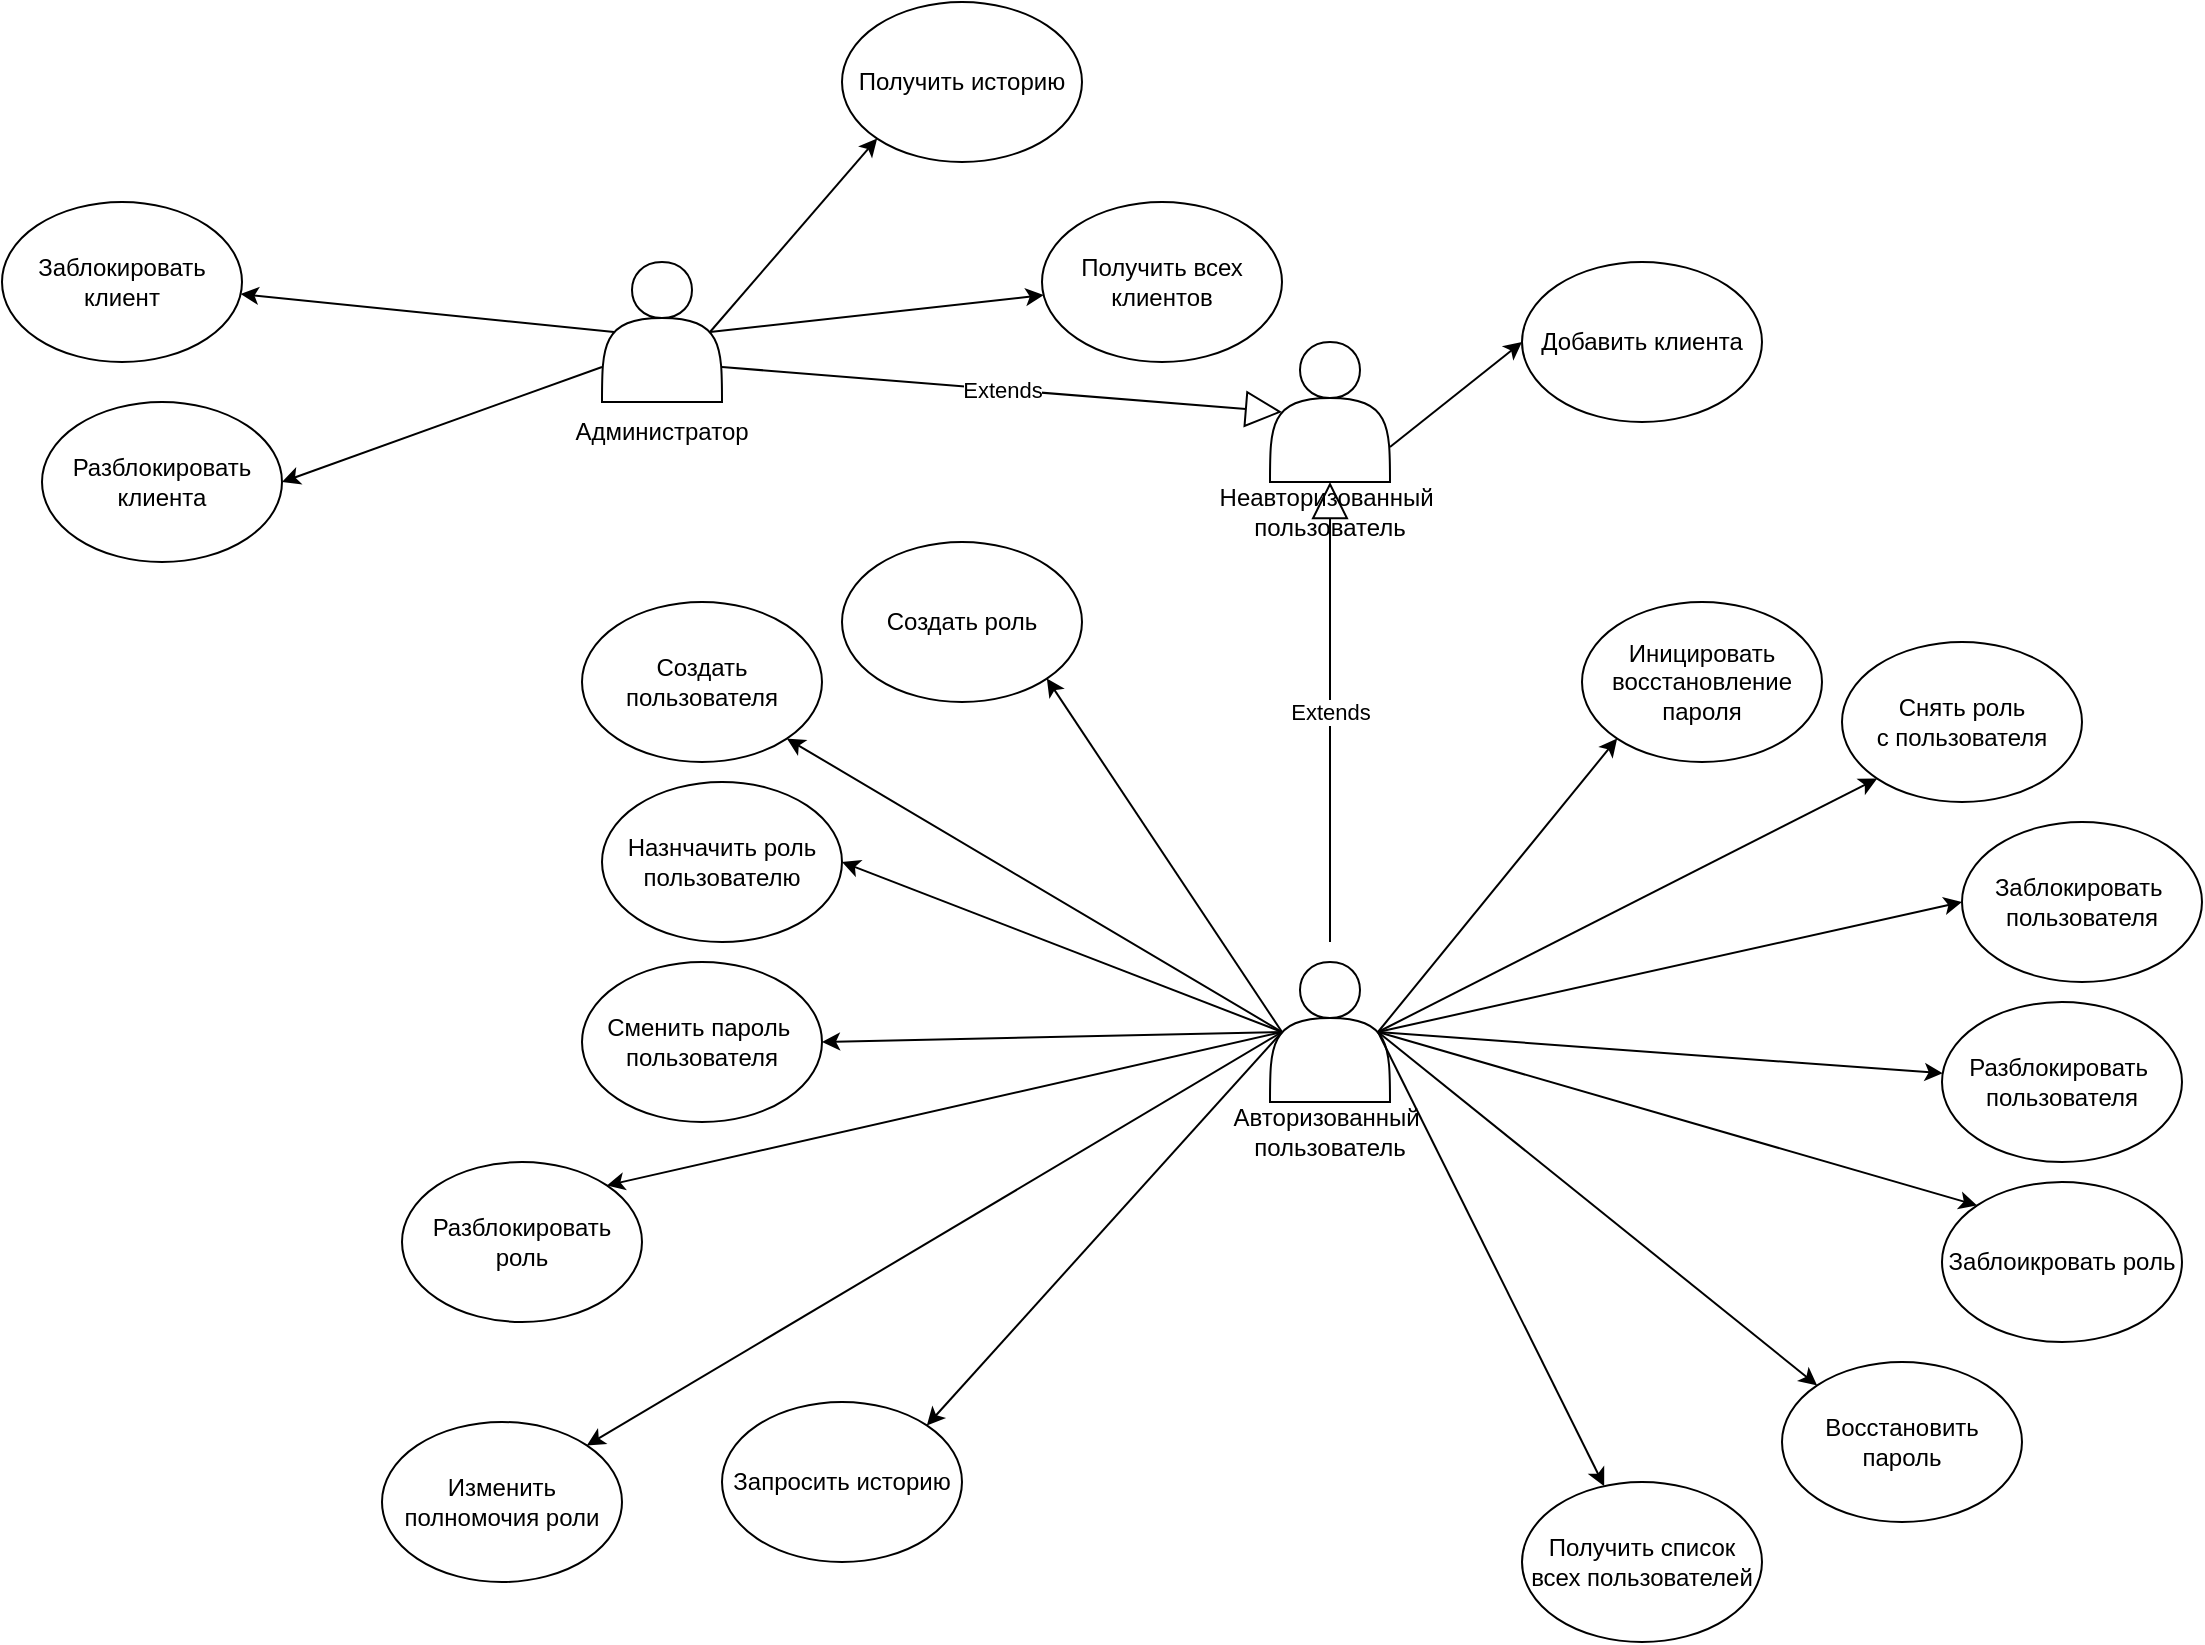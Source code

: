 <mxfile version="20.2.3" type="device"><diagram id="CgmT2SbUubzmUsb7V9Xf" name="Страница 1"><mxGraphModel dx="1865" dy="1818" grid="1" gridSize="10" guides="1" tooltips="1" connect="1" arrows="1" fold="1" page="1" pageScale="1" pageWidth="827" pageHeight="1169" math="0" shadow="0"><root><mxCell id="0"/><mxCell id="1" parent="0"/><mxCell id="aWi71FqHTcFQ67neki4C-1" value="Авторизованный&amp;nbsp;&lt;br&gt;пользователь" style="shape=actor;whiteSpace=wrap;html=1;spacingBottom=-100;" parent="1" vertex="1"><mxGeometry x="384" y="230" width="60" height="70" as="geometry"/></mxCell><mxCell id="aWi71FqHTcFQ67neki4C-2" value="Создать роль" style="ellipse;whiteSpace=wrap;html=1;" parent="1" vertex="1"><mxGeometry x="170" y="20" width="120" height="80" as="geometry"/></mxCell><mxCell id="aWi71FqHTcFQ67neki4C-3" value="" style="endArrow=classic;html=1;rounded=0;exitX=0.1;exitY=0.5;exitDx=0;exitDy=0;exitPerimeter=0;entryX=1;entryY=1;entryDx=0;entryDy=0;" parent="1" source="aWi71FqHTcFQ67neki4C-1" target="aWi71FqHTcFQ67neki4C-2" edge="1"><mxGeometry width="50" height="50" relative="1" as="geometry"><mxPoint x="300" y="330" as="sourcePoint"/><mxPoint x="350" y="280" as="targetPoint"/></mxGeometry></mxCell><mxCell id="aWi71FqHTcFQ67neki4C-4" value="Создать пользователя" style="ellipse;whiteSpace=wrap;html=1;" parent="1" vertex="1"><mxGeometry x="40" y="50" width="120" height="80" as="geometry"/></mxCell><mxCell id="aWi71FqHTcFQ67neki4C-5" value="" style="endArrow=classic;html=1;rounded=0;exitX=0.1;exitY=0.5;exitDx=0;exitDy=0;exitPerimeter=0;entryX=1;entryY=1;entryDx=0;entryDy=0;" parent="1" source="aWi71FqHTcFQ67neki4C-1" target="aWi71FqHTcFQ67neki4C-4" edge="1"><mxGeometry width="50" height="50" relative="1" as="geometry"><mxPoint x="240" y="390" as="sourcePoint"/><mxPoint x="290" y="340" as="targetPoint"/></mxGeometry></mxCell><mxCell id="aWi71FqHTcFQ67neki4C-6" value="Назнчачить роль&lt;br&gt;пользователю" style="ellipse;whiteSpace=wrap;html=1;" parent="1" vertex="1"><mxGeometry x="50" y="140" width="120" height="80" as="geometry"/></mxCell><mxCell id="aWi71FqHTcFQ67neki4C-7" value="" style="endArrow=classic;html=1;rounded=0;exitX=0.1;exitY=0.5;exitDx=0;exitDy=0;exitPerimeter=0;entryX=1;entryY=0.5;entryDx=0;entryDy=0;" parent="1" source="aWi71FqHTcFQ67neki4C-1" target="aWi71FqHTcFQ67neki4C-6" edge="1"><mxGeometry width="50" height="50" relative="1" as="geometry"><mxPoint x="240" y="380" as="sourcePoint"/><mxPoint x="290" y="330" as="targetPoint"/></mxGeometry></mxCell><mxCell id="aWi71FqHTcFQ67neki4C-8" value="Сменить пароль&amp;nbsp;&lt;br&gt;пользователя" style="ellipse;whiteSpace=wrap;html=1;" parent="1" vertex="1"><mxGeometry x="40" y="230" width="120" height="80" as="geometry"/></mxCell><mxCell id="aWi71FqHTcFQ67neki4C-10" value="" style="endArrow=classic;html=1;rounded=0;exitX=0.1;exitY=0.5;exitDx=0;exitDy=0;exitPerimeter=0;entryX=1;entryY=0.5;entryDx=0;entryDy=0;" parent="1" source="aWi71FqHTcFQ67neki4C-1" target="aWi71FqHTcFQ67neki4C-8" edge="1"><mxGeometry width="50" height="50" relative="1" as="geometry"><mxPoint x="380" y="420" as="sourcePoint"/><mxPoint x="430" y="370" as="targetPoint"/></mxGeometry></mxCell><mxCell id="aWi71FqHTcFQ67neki4C-11" value="Заблокировать&amp;nbsp;&lt;br&gt;пользователя" style="ellipse;whiteSpace=wrap;html=1;" parent="1" vertex="1"><mxGeometry x="730" y="160" width="120" height="80" as="geometry"/></mxCell><mxCell id="aWi71FqHTcFQ67neki4C-12" value="" style="endArrow=classic;html=1;rounded=0;exitX=0.9;exitY=0.5;exitDx=0;exitDy=0;exitPerimeter=0;entryX=0;entryY=0.5;entryDx=0;entryDy=0;" parent="1" source="aWi71FqHTcFQ67neki4C-1" target="aWi71FqHTcFQ67neki4C-11" edge="1"><mxGeometry width="50" height="50" relative="1" as="geometry"><mxPoint x="470" y="350" as="sourcePoint"/><mxPoint x="520" y="300" as="targetPoint"/></mxGeometry></mxCell><mxCell id="aWi71FqHTcFQ67neki4C-13" value="Разблокировать&amp;nbsp;&lt;br&gt;пользователя" style="ellipse;whiteSpace=wrap;html=1;" parent="1" vertex="1"><mxGeometry x="720" y="250" width="120" height="80" as="geometry"/></mxCell><mxCell id="aWi71FqHTcFQ67neki4C-14" value="" style="endArrow=classic;html=1;rounded=0;exitX=0.9;exitY=0.5;exitDx=0;exitDy=0;exitPerimeter=0;" parent="1" source="aWi71FqHTcFQ67neki4C-1" target="aWi71FqHTcFQ67neki4C-13" edge="1"><mxGeometry width="50" height="50" relative="1" as="geometry"><mxPoint x="240" y="360" as="sourcePoint"/><mxPoint x="290" y="310" as="targetPoint"/></mxGeometry></mxCell><mxCell id="aWi71FqHTcFQ67neki4C-15" value="Снять роль&lt;br&gt;с пользователя" style="ellipse;whiteSpace=wrap;html=1;" parent="1" vertex="1"><mxGeometry x="670" y="70" width="120" height="80" as="geometry"/></mxCell><mxCell id="aWi71FqHTcFQ67neki4C-16" value="" style="endArrow=classic;html=1;rounded=0;exitX=0.9;exitY=0.5;exitDx=0;exitDy=0;exitPerimeter=0;entryX=0;entryY=1;entryDx=0;entryDy=0;" parent="1" source="aWi71FqHTcFQ67neki4C-1" target="aWi71FqHTcFQ67neki4C-15" edge="1"><mxGeometry width="50" height="50" relative="1" as="geometry"><mxPoint x="240" y="350" as="sourcePoint"/><mxPoint x="290" y="300" as="targetPoint"/></mxGeometry></mxCell><mxCell id="Vup_uyXBxGM5TNHhJuDx-2" value="Неавторизованный&amp;nbsp;&lt;br&gt;пользователь" style="shape=actor;whiteSpace=wrap;html=1;spacingBottom=-100;" parent="1" vertex="1"><mxGeometry x="384" y="-80" width="60" height="70" as="geometry"/></mxCell><mxCell id="Vup_uyXBxGM5TNHhJuDx-3" value="Добавить клиента" style="ellipse;whiteSpace=wrap;html=1;" parent="1" vertex="1"><mxGeometry x="510" y="-120" width="120" height="80" as="geometry"/></mxCell><mxCell id="Vup_uyXBxGM5TNHhJuDx-4" value="Extends" style="endArrow=block;endSize=16;endFill=0;html=1;rounded=0;entryX=0.5;entryY=1;entryDx=0;entryDy=0;" parent="1" target="Vup_uyXBxGM5TNHhJuDx-2" edge="1"><mxGeometry width="160" relative="1" as="geometry"><mxPoint x="414" y="220" as="sourcePoint"/><mxPoint x="414" y="70" as="targetPoint"/></mxGeometry></mxCell><mxCell id="Vup_uyXBxGM5TNHhJuDx-5" value="" style="endArrow=classic;html=1;rounded=0;exitX=1;exitY=0.75;exitDx=0;exitDy=0;entryX=0;entryY=0.5;entryDx=0;entryDy=0;" parent="1" source="Vup_uyXBxGM5TNHhJuDx-2" target="Vup_uyXBxGM5TNHhJuDx-3" edge="1"><mxGeometry width="50" height="50" relative="1" as="geometry"><mxPoint x="560" y="150" as="sourcePoint"/><mxPoint x="610" y="100" as="targetPoint"/></mxGeometry></mxCell><mxCell id="Vup_uyXBxGM5TNHhJuDx-6" value="Заблоикровать роль" style="ellipse;whiteSpace=wrap;html=1;" parent="1" vertex="1"><mxGeometry x="720" y="340" width="120" height="80" as="geometry"/></mxCell><mxCell id="Vup_uyXBxGM5TNHhJuDx-7" value="" style="endArrow=classic;html=1;rounded=0;exitX=0.9;exitY=0.5;exitDx=0;exitDy=0;exitPerimeter=0;entryX=0;entryY=0;entryDx=0;entryDy=0;" parent="1" source="aWi71FqHTcFQ67neki4C-1" target="Vup_uyXBxGM5TNHhJuDx-6" edge="1"><mxGeometry width="50" height="50" relative="1" as="geometry"><mxPoint x="560" y="270" as="sourcePoint"/><mxPoint x="610" y="220" as="targetPoint"/></mxGeometry></mxCell><mxCell id="Vup_uyXBxGM5TNHhJuDx-8" value="Разблокировать роль" style="ellipse;whiteSpace=wrap;html=1;" parent="1" vertex="1"><mxGeometry x="-50" y="330" width="120" height="80" as="geometry"/></mxCell><mxCell id="Vup_uyXBxGM5TNHhJuDx-9" value="" style="endArrow=classic;html=1;rounded=0;exitX=0.1;exitY=0.5;exitDx=0;exitDy=0;exitPerimeter=0;entryX=1;entryY=0;entryDx=0;entryDy=0;" parent="1" source="aWi71FqHTcFQ67neki4C-1" target="Vup_uyXBxGM5TNHhJuDx-8" edge="1"><mxGeometry width="50" height="50" relative="1" as="geometry"><mxPoint x="560" y="260" as="sourcePoint"/><mxPoint x="610" y="210" as="targetPoint"/></mxGeometry></mxCell><mxCell id="Vup_uyXBxGM5TNHhJuDx-10" value="Администратор" style="shape=actor;whiteSpace=wrap;html=1;spacingBottom=-100;" parent="1" vertex="1"><mxGeometry x="50" y="-120" width="60" height="70" as="geometry"/></mxCell><mxCell id="Vup_uyXBxGM5TNHhJuDx-11" value="Extends" style="endArrow=block;endSize=16;endFill=0;html=1;rounded=0;entryX=0.1;entryY=0.5;entryDx=0;entryDy=0;exitX=1;exitY=0.75;exitDx=0;exitDy=0;entryPerimeter=0;" parent="1" source="Vup_uyXBxGM5TNHhJuDx-10" target="Vup_uyXBxGM5TNHhJuDx-2" edge="1"><mxGeometry width="160" relative="1" as="geometry"><mxPoint x="228.82" y="-100" as="sourcePoint"/><mxPoint x="228.82" y="-330" as="targetPoint"/></mxGeometry></mxCell><mxCell id="Vup_uyXBxGM5TNHhJuDx-12" value="Получить всех клиентов" style="ellipse;whiteSpace=wrap;html=1;" parent="1" vertex="1"><mxGeometry x="270" y="-150" width="120" height="80" as="geometry"/></mxCell><mxCell id="Vup_uyXBxGM5TNHhJuDx-13" value="Заблокировать клиент" style="ellipse;whiteSpace=wrap;html=1;" parent="1" vertex="1"><mxGeometry x="-250" y="-150" width="120" height="80" as="geometry"/></mxCell><mxCell id="Vup_uyXBxGM5TNHhJuDx-14" value="" style="endArrow=classic;html=1;rounded=0;exitX=0.9;exitY=0.5;exitDx=0;exitDy=0;exitPerimeter=0;" parent="1" source="Vup_uyXBxGM5TNHhJuDx-10" target="Vup_uyXBxGM5TNHhJuDx-12" edge="1"><mxGeometry width="50" height="50" relative="1" as="geometry"><mxPoint x="170" y="-10" as="sourcePoint"/><mxPoint x="220" y="-60" as="targetPoint"/></mxGeometry></mxCell><mxCell id="Vup_uyXBxGM5TNHhJuDx-15" value="" style="endArrow=classic;html=1;rounded=0;exitX=0.1;exitY=0.5;exitDx=0;exitDy=0;exitPerimeter=0;" parent="1" source="Vup_uyXBxGM5TNHhJuDx-10" target="Vup_uyXBxGM5TNHhJuDx-13" edge="1"><mxGeometry width="50" height="50" relative="1" as="geometry"><mxPoint x="-90" as="sourcePoint"/><mxPoint x="-40" y="-50" as="targetPoint"/></mxGeometry></mxCell><mxCell id="Vup_uyXBxGM5TNHhJuDx-16" value="Разблокировать клиента" style="ellipse;whiteSpace=wrap;html=1;" parent="1" vertex="1"><mxGeometry x="-230" y="-50" width="120" height="80" as="geometry"/></mxCell><mxCell id="Vup_uyXBxGM5TNHhJuDx-17" value="" style="endArrow=classic;html=1;rounded=0;exitX=0;exitY=0.75;exitDx=0;exitDy=0;entryX=1;entryY=0.5;entryDx=0;entryDy=0;" parent="1" source="Vup_uyXBxGM5TNHhJuDx-10" target="Vup_uyXBxGM5TNHhJuDx-16" edge="1"><mxGeometry width="50" height="50" relative="1" as="geometry"><mxPoint y="20" as="sourcePoint"/><mxPoint x="50" y="-30" as="targetPoint"/></mxGeometry></mxCell><mxCell id="SFaVc8QN0iTIYDUC_RqS-1" value="Изменить полномочия роли" style="ellipse;whiteSpace=wrap;html=1;" vertex="1" parent="1"><mxGeometry x="-60" y="460" width="120" height="80" as="geometry"/></mxCell><mxCell id="SFaVc8QN0iTIYDUC_RqS-2" value="" style="endArrow=classic;html=1;rounded=0;exitX=0.1;exitY=0.5;exitDx=0;exitDy=0;exitPerimeter=0;entryX=1;entryY=0;entryDx=0;entryDy=0;" edge="1" parent="1" source="aWi71FqHTcFQ67neki4C-1" target="SFaVc8QN0iTIYDUC_RqS-1"><mxGeometry width="50" height="50" relative="1" as="geometry"><mxPoint x="390" y="480" as="sourcePoint"/><mxPoint x="440" y="430" as="targetPoint"/></mxGeometry></mxCell><mxCell id="SFaVc8QN0iTIYDUC_RqS-3" value="Иницировать восстановление пароля" style="ellipse;whiteSpace=wrap;html=1;" vertex="1" parent="1"><mxGeometry x="540" y="50" width="120" height="80" as="geometry"/></mxCell><mxCell id="SFaVc8QN0iTIYDUC_RqS-4" value="" style="endArrow=classic;html=1;rounded=0;exitX=0.9;exitY=0.5;exitDx=0;exitDy=0;exitPerimeter=0;entryX=0;entryY=1;entryDx=0;entryDy=0;" edge="1" parent="1" source="aWi71FqHTcFQ67neki4C-1" target="SFaVc8QN0iTIYDUC_RqS-3"><mxGeometry width="50" height="50" relative="1" as="geometry"><mxPoint x="480" y="190" as="sourcePoint"/><mxPoint x="530" y="140" as="targetPoint"/></mxGeometry></mxCell><mxCell id="SFaVc8QN0iTIYDUC_RqS-5" value="Восстановить пароль" style="ellipse;whiteSpace=wrap;html=1;" vertex="1" parent="1"><mxGeometry x="640" y="430" width="120" height="80" as="geometry"/></mxCell><mxCell id="SFaVc8QN0iTIYDUC_RqS-6" value="" style="endArrow=classic;html=1;rounded=0;exitX=0.9;exitY=0.5;exitDx=0;exitDy=0;exitPerimeter=0;entryX=0;entryY=0;entryDx=0;entryDy=0;" edge="1" parent="1" source="aWi71FqHTcFQ67neki4C-1" target="SFaVc8QN0iTIYDUC_RqS-5"><mxGeometry width="50" height="50" relative="1" as="geometry"><mxPoint x="440" y="270" as="sourcePoint"/><mxPoint x="560" y="380" as="targetPoint"/></mxGeometry></mxCell><mxCell id="SFaVc8QN0iTIYDUC_RqS-7" value="Получить список всех пользователей" style="ellipse;whiteSpace=wrap;html=1;" vertex="1" parent="1"><mxGeometry x="510" y="490" width="120" height="80" as="geometry"/></mxCell><mxCell id="SFaVc8QN0iTIYDUC_RqS-8" value="" style="endArrow=classic;html=1;rounded=0;exitX=0.9;exitY=0.5;exitDx=0;exitDy=0;exitPerimeter=0;" edge="1" parent="1" source="aWi71FqHTcFQ67neki4C-1" target="SFaVc8QN0iTIYDUC_RqS-7"><mxGeometry width="50" height="50" relative="1" as="geometry"><mxPoint x="480" y="450" as="sourcePoint"/><mxPoint x="530" y="400" as="targetPoint"/></mxGeometry></mxCell><mxCell id="SFaVc8QN0iTIYDUC_RqS-9" value="Запросить историю" style="ellipse;whiteSpace=wrap;html=1;" vertex="1" parent="1"><mxGeometry x="110" y="450" width="120" height="80" as="geometry"/></mxCell><mxCell id="SFaVc8QN0iTIYDUC_RqS-10" value="" style="endArrow=classic;html=1;rounded=0;exitX=0.1;exitY=0.5;exitDx=0;exitDy=0;exitPerimeter=0;entryX=1;entryY=0;entryDx=0;entryDy=0;" edge="1" parent="1" source="aWi71FqHTcFQ67neki4C-1" target="SFaVc8QN0iTIYDUC_RqS-9"><mxGeometry width="50" height="50" relative="1" as="geometry"><mxPoint x="370" y="490" as="sourcePoint"/><mxPoint x="420" y="440" as="targetPoint"/></mxGeometry></mxCell><mxCell id="SFaVc8QN0iTIYDUC_RqS-11" value="Получить историю" style="ellipse;whiteSpace=wrap;html=1;" vertex="1" parent="1"><mxGeometry x="170" y="-250" width="120" height="80" as="geometry"/></mxCell><mxCell id="SFaVc8QN0iTIYDUC_RqS-12" value="" style="endArrow=classic;html=1;rounded=0;exitX=0.9;exitY=0.5;exitDx=0;exitDy=0;exitPerimeter=0;entryX=0;entryY=1;entryDx=0;entryDy=0;" edge="1" parent="1" source="Vup_uyXBxGM5TNHhJuDx-10" target="SFaVc8QN0iTIYDUC_RqS-11"><mxGeometry width="50" height="50" relative="1" as="geometry"><mxPoint x="-20" y="-150" as="sourcePoint"/><mxPoint x="30" y="-200" as="targetPoint"/></mxGeometry></mxCell></root></mxGraphModel></diagram></mxfile>